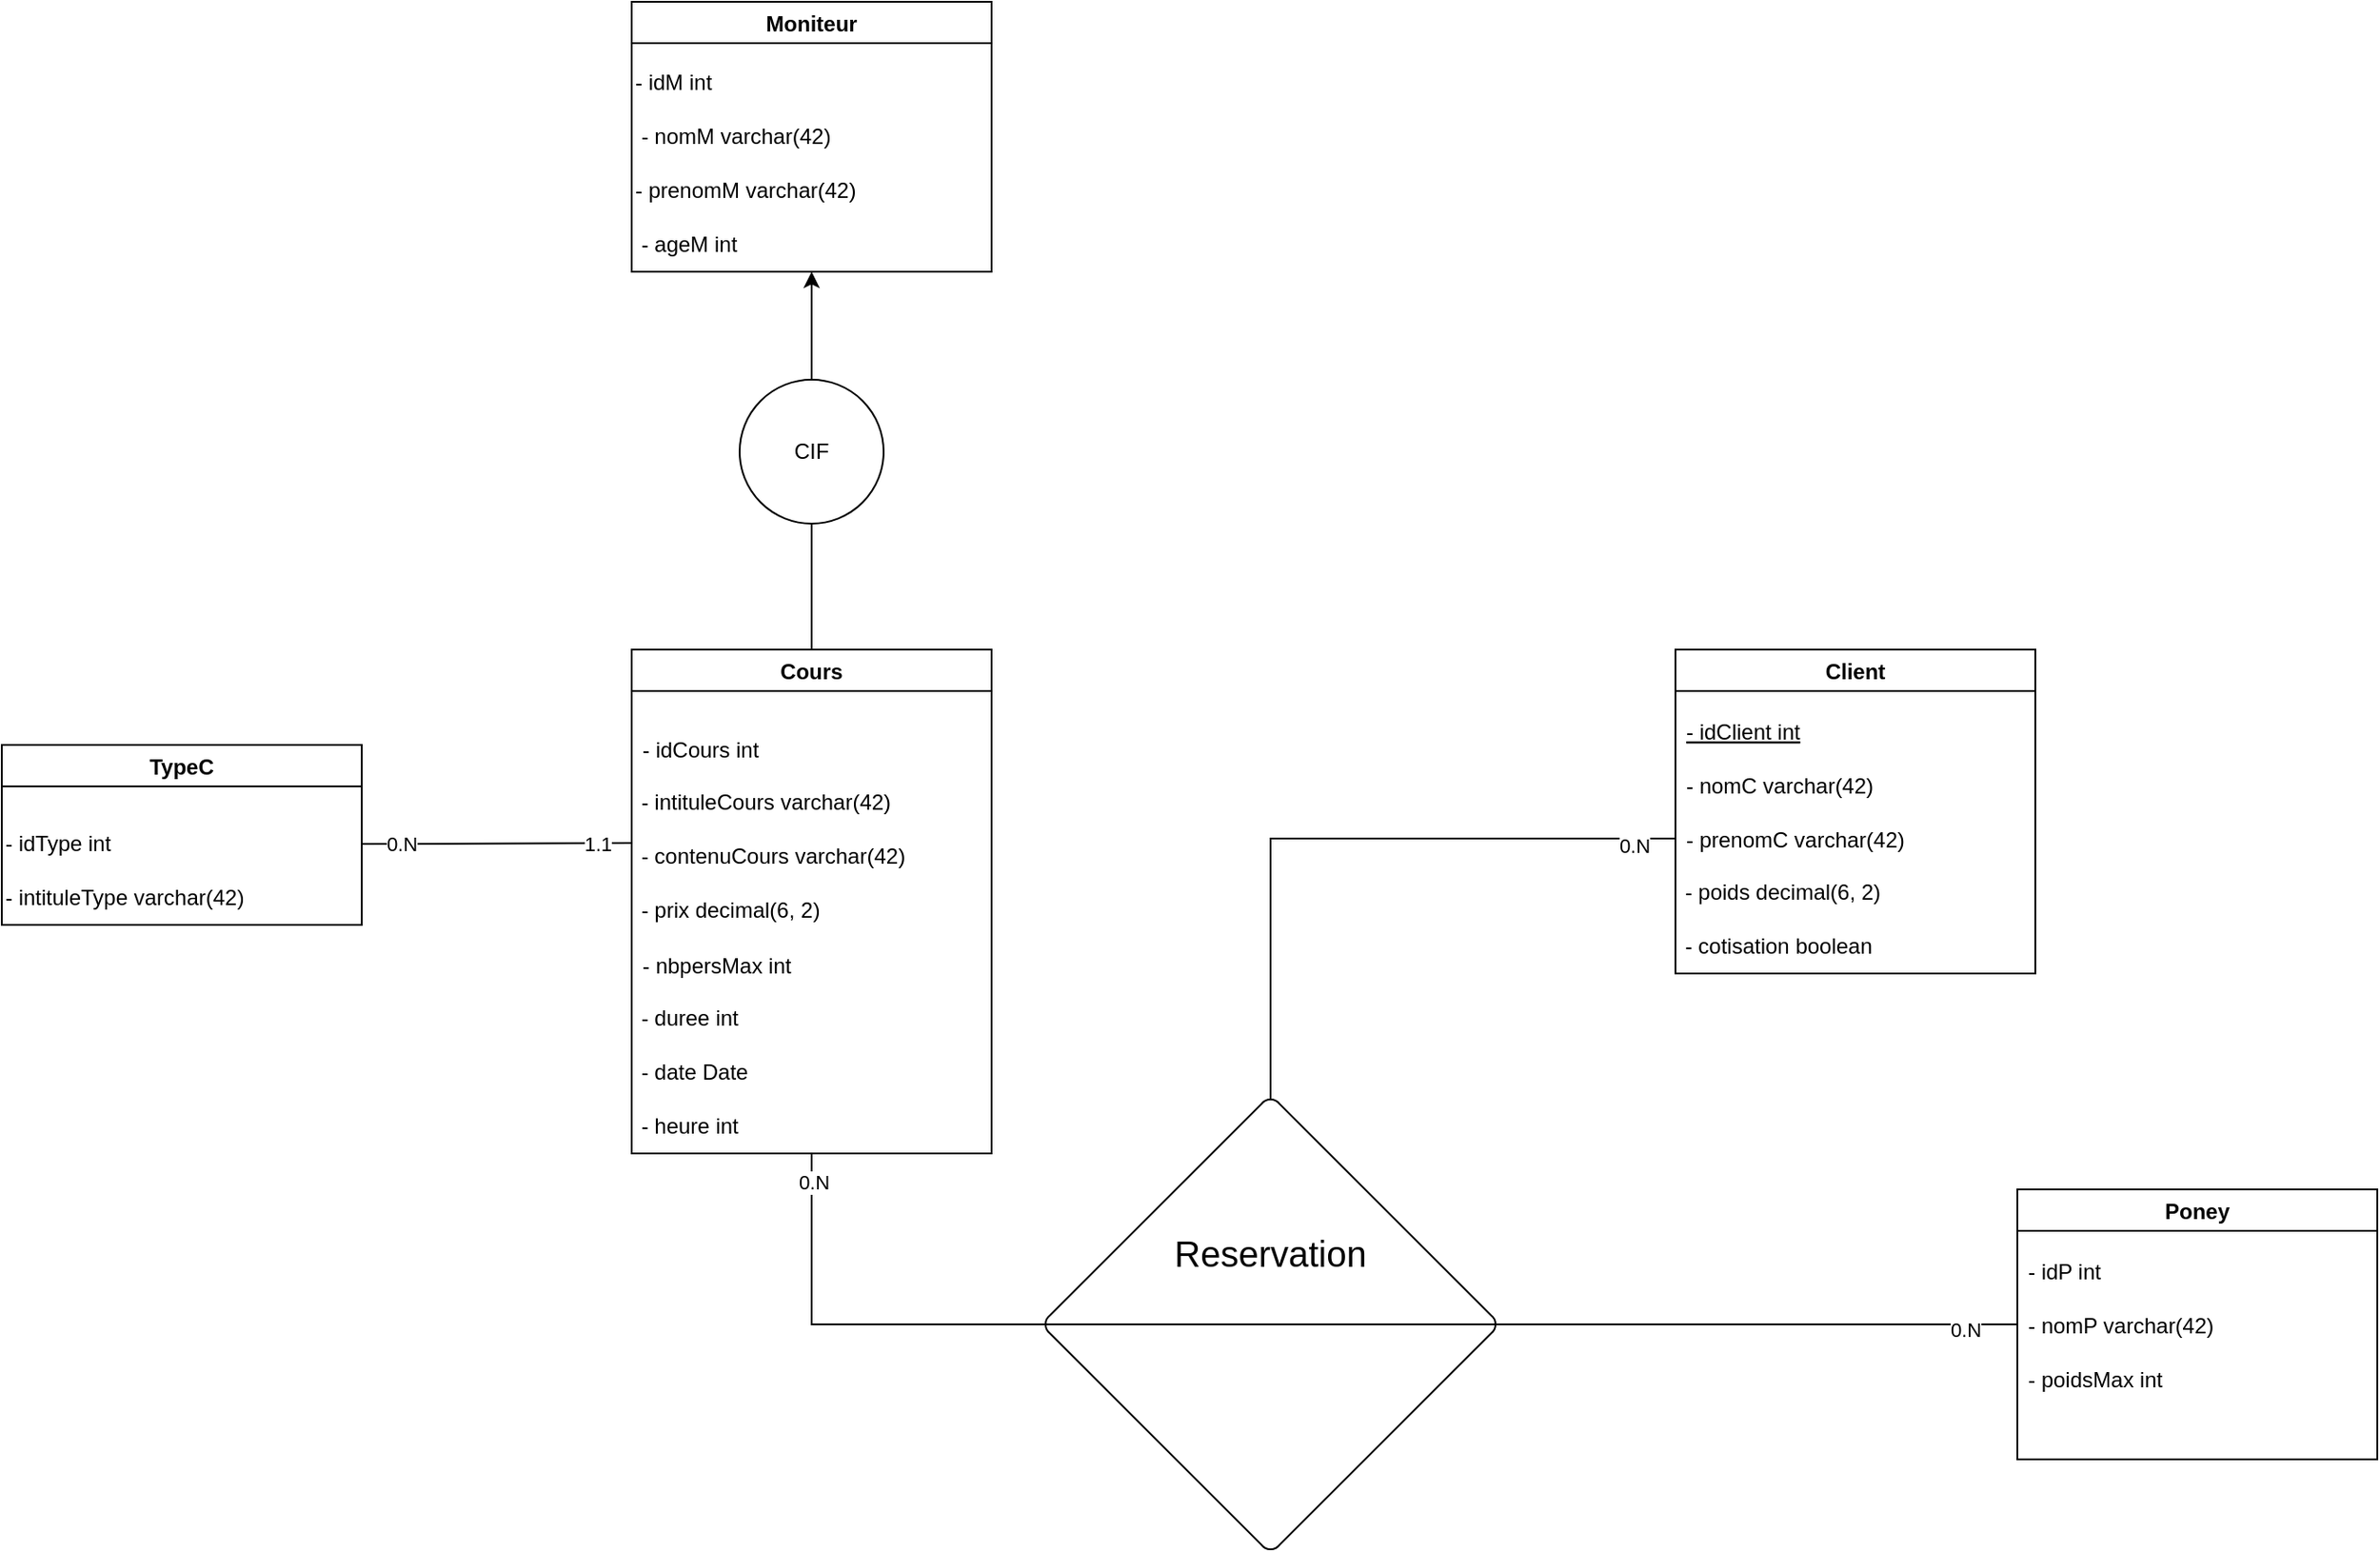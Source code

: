 <mxfile version="20.0.1" type="device"><diagram id="-bpUp3RMcUGN7R0gNwft" name="Page-1"><mxGraphModel dx="3015" dy="2397" grid="1" gridSize="10" guides="1" tooltips="1" connect="1" arrows="1" fold="1" page="1" pageScale="1" pageWidth="827" pageHeight="1169" math="0" shadow="0"><root><mxCell id="0"/><mxCell id="1" parent="0"/><mxCell id="wmqCHh-GMtjc8R4EGa_m-6" value="Client" style="swimlane;startSize=23;" parent="1" vertex="1"><mxGeometry x="240" y="100" width="200" height="180" as="geometry"/></mxCell><mxCell id="wmqCHh-GMtjc8R4EGa_m-2" value="- idClient int" style="text;strokeColor=none;fillColor=none;align=left;verticalAlign=middle;spacingLeft=4;spacingRight=4;overflow=hidden;points=[[0,0.5],[1,0.5]];portConstraint=eastwest;rotatable=0;fontStyle=4" parent="wmqCHh-GMtjc8R4EGa_m-6" vertex="1"><mxGeometry y="30" width="200" height="30" as="geometry"/></mxCell><mxCell id="wmqCHh-GMtjc8R4EGa_m-3" value="- nomC varchar(42)" style="text;strokeColor=none;fillColor=none;align=left;verticalAlign=middle;spacingLeft=4;spacingRight=4;overflow=hidden;points=[[0,0.5],[1,0.5]];portConstraint=eastwest;rotatable=0;" parent="wmqCHh-GMtjc8R4EGa_m-6" vertex="1"><mxGeometry y="60" width="200" height="30" as="geometry"/></mxCell><mxCell id="wmqCHh-GMtjc8R4EGa_m-4" value="- prenomC varchar(42)" style="text;strokeColor=none;fillColor=none;align=left;verticalAlign=middle;spacingLeft=4;spacingRight=4;overflow=hidden;points=[[0,0.5],[1,0.5]];portConstraint=eastwest;rotatable=0;" parent="wmqCHh-GMtjc8R4EGa_m-6" vertex="1"><mxGeometry y="90" width="200" height="30" as="geometry"/></mxCell><mxCell id="dXyzGHUVRiULyns2RA4B-6" value="&amp;nbsp;- poids decimal(6, 2)" style="text;html=1;strokeColor=none;fillColor=none;align=left;verticalAlign=middle;whiteSpace=wrap;rounded=0;" parent="wmqCHh-GMtjc8R4EGa_m-6" vertex="1"><mxGeometry y="120" width="200" height="30" as="geometry"/></mxCell><mxCell id="dXyzGHUVRiULyns2RA4B-7" value="&amp;nbsp;- cotisation boolean" style="text;html=1;strokeColor=none;fillColor=none;align=left;verticalAlign=middle;whiteSpace=wrap;rounded=0;" parent="wmqCHh-GMtjc8R4EGa_m-6" vertex="1"><mxGeometry y="150" width="200" height="30" as="geometry"/></mxCell><mxCell id="wmqCHh-GMtjc8R4EGa_m-17" value="Poney" style="swimlane;" parent="1" vertex="1"><mxGeometry x="430" y="400" width="200" height="150" as="geometry"/></mxCell><mxCell id="wmqCHh-GMtjc8R4EGa_m-18" value="- idP int" style="text;strokeColor=none;fillColor=none;align=left;verticalAlign=middle;spacingLeft=4;spacingRight=4;overflow=hidden;points=[[0,0.5],[1,0.5]];portConstraint=eastwest;rotatable=0;" parent="wmqCHh-GMtjc8R4EGa_m-17" vertex="1"><mxGeometry y="30" width="200" height="30" as="geometry"/></mxCell><mxCell id="wmqCHh-GMtjc8R4EGa_m-19" value="- nomP varchar(42)" style="text;strokeColor=none;fillColor=none;align=left;verticalAlign=middle;spacingLeft=4;spacingRight=4;overflow=hidden;points=[[0,0.5],[1,0.5]];portConstraint=eastwest;rotatable=0;" parent="wmqCHh-GMtjc8R4EGa_m-17" vertex="1"><mxGeometry y="60" width="200" height="30" as="geometry"/></mxCell><mxCell id="wmqCHh-GMtjc8R4EGa_m-20" value="- poidsMax int" style="text;strokeColor=none;fillColor=none;align=left;verticalAlign=middle;spacingLeft=4;spacingRight=4;overflow=hidden;points=[[0,0.5],[1,0.5]];portConstraint=eastwest;rotatable=0;" parent="wmqCHh-GMtjc8R4EGa_m-17" vertex="1"><mxGeometry y="90" width="200" height="30" as="geometry"/></mxCell><mxCell id="wmqCHh-GMtjc8R4EGa_m-33" value="" style="verticalLabelPosition=bottom;verticalAlign=top;html=1;shape=mxgraph.flowchart.sort;" parent="1" vertex="1"><mxGeometry x="-110" y="350" width="250" height="250" as="geometry"/></mxCell><mxCell id="wmqCHh-GMtjc8R4EGa_m-35" value="Reservation" style="text;html=1;strokeColor=none;fillColor=none;align=center;verticalAlign=middle;whiteSpace=wrap;rounded=0;fontSize=20;" parent="1" vertex="1"><mxGeometry x="-60" y="410" width="150" height="50" as="geometry"/></mxCell><mxCell id="wmqCHh-GMtjc8R4EGa_m-36" value="Cours" style="swimlane;fontSize=12;" parent="1" vertex="1"><mxGeometry x="-340" y="100" width="200" height="280" as="geometry"/></mxCell><mxCell id="wmqCHh-GMtjc8R4EGa_m-37" value="- idCours int" style="text;strokeColor=none;fillColor=none;align=left;verticalAlign=middle;spacingLeft=4;spacingRight=4;overflow=hidden;points=[[0,0.5],[1,0.5]];portConstraint=eastwest;rotatable=0;" parent="wmqCHh-GMtjc8R4EGa_m-36" vertex="1"><mxGeometry y="40" width="200" height="30" as="geometry"/></mxCell><mxCell id="wmqCHh-GMtjc8R4EGa_m-38" value="- nbpersMax int" style="text;strokeColor=none;fillColor=none;align=left;verticalAlign=middle;spacingLeft=4;spacingRight=4;overflow=hidden;points=[[0,0.5],[1,0.5]];portConstraint=eastwest;rotatable=0;" parent="wmqCHh-GMtjc8R4EGa_m-36" vertex="1"><mxGeometry y="160" width="200" height="30" as="geometry"/></mxCell><mxCell id="dXyzGHUVRiULyns2RA4B-4" value="&amp;nbsp;- contenuCours varchar(42)" style="text;html=1;strokeColor=none;fillColor=none;align=left;verticalAlign=middle;whiteSpace=wrap;rounded=0;" parent="wmqCHh-GMtjc8R4EGa_m-36" vertex="1"><mxGeometry y="100" width="200" height="30" as="geometry"/></mxCell><mxCell id="dXyzGHUVRiULyns2RA4B-20" value="&amp;nbsp;- prix decimal(6, 2)" style="text;html=1;strokeColor=none;fillColor=none;align=left;verticalAlign=middle;whiteSpace=wrap;rounded=0;" parent="wmqCHh-GMtjc8R4EGa_m-36" vertex="1"><mxGeometry y="130" width="200" height="30" as="geometry"/></mxCell><mxCell id="GooXUN_MO8Fv5NxpzEZU-1" value="&amp;nbsp;- intituleCours varchar(42)" style="text;html=1;strokeColor=none;fillColor=none;align=left;verticalAlign=middle;whiteSpace=wrap;rounded=0;" vertex="1" parent="wmqCHh-GMtjc8R4EGa_m-36"><mxGeometry y="70" width="200" height="30" as="geometry"/></mxCell><mxCell id="GooXUN_MO8Fv5NxpzEZU-2" value="&amp;nbsp;- duree int" style="text;html=1;strokeColor=none;fillColor=none;align=left;verticalAlign=middle;whiteSpace=wrap;rounded=0;" vertex="1" parent="wmqCHh-GMtjc8R4EGa_m-36"><mxGeometry y="190" width="200" height="30" as="geometry"/></mxCell><mxCell id="GooXUN_MO8Fv5NxpzEZU-3" value="&amp;nbsp;- date Date" style="text;html=1;strokeColor=none;fillColor=none;align=left;verticalAlign=middle;whiteSpace=wrap;rounded=0;" vertex="1" parent="wmqCHh-GMtjc8R4EGa_m-36"><mxGeometry y="220" width="200" height="30" as="geometry"/></mxCell><mxCell id="GooXUN_MO8Fv5NxpzEZU-4" value="&amp;nbsp;- heure&amp;nbsp;int" style="text;html=1;strokeColor=none;fillColor=none;align=left;verticalAlign=middle;whiteSpace=wrap;rounded=0;" vertex="1" parent="wmqCHh-GMtjc8R4EGa_m-36"><mxGeometry y="250" width="200" height="30" as="geometry"/></mxCell><mxCell id="dXyzGHUVRiULyns2RA4B-1" value="TypeC" style="swimlane;" parent="1" vertex="1"><mxGeometry x="-690" y="153" width="200" height="100" as="geometry"/></mxCell><mxCell id="dXyzGHUVRiULyns2RA4B-2" value="- idType int" style="text;html=1;strokeColor=none;fillColor=none;align=left;verticalAlign=middle;whiteSpace=wrap;rounded=0;" parent="dXyzGHUVRiULyns2RA4B-1" vertex="1"><mxGeometry y="40" width="200" height="30" as="geometry"/></mxCell><mxCell id="dXyzGHUVRiULyns2RA4B-3" value="- intituleType varchar(42)" style="text;html=1;strokeColor=none;fillColor=none;align=left;verticalAlign=middle;whiteSpace=wrap;rounded=0;" parent="dXyzGHUVRiULyns2RA4B-1" vertex="1"><mxGeometry y="70" width="200" height="30" as="geometry"/></mxCell><mxCell id="dXyzGHUVRiULyns2RA4B-5" value="" style="endArrow=none;html=1;rounded=0;exitX=1;exitY=0.5;exitDx=0;exitDy=0;entryX=0;entryY=0.25;entryDx=0;entryDy=0;" parent="1" source="dXyzGHUVRiULyns2RA4B-2" target="dXyzGHUVRiULyns2RA4B-4" edge="1"><mxGeometry width="50" height="50" relative="1" as="geometry"><mxPoint x="-340" y="210" as="sourcePoint"/><mxPoint x="-290" y="160" as="targetPoint"/></mxGeometry></mxCell><mxCell id="dXyzGHUVRiULyns2RA4B-33" value="0.N" style="edgeLabel;html=1;align=center;verticalAlign=middle;resizable=0;points=[];" parent="dXyzGHUVRiULyns2RA4B-5" vertex="1" connectable="0"><mxGeometry x="-0.726" relative="1" as="geometry"><mxPoint x="1" as="offset"/></mxGeometry></mxCell><mxCell id="dXyzGHUVRiULyns2RA4B-34" value="1.1" style="edgeLabel;html=1;align=center;verticalAlign=middle;resizable=0;points=[];" parent="dXyzGHUVRiULyns2RA4B-5" vertex="1" connectable="0"><mxGeometry x="0.733" relative="1" as="geometry"><mxPoint x="1" as="offset"/></mxGeometry></mxCell><mxCell id="dXyzGHUVRiULyns2RA4B-8" value="Moniteur" style="swimlane;" parent="1" vertex="1"><mxGeometry x="-340" y="-260" width="200" height="150" as="geometry"/></mxCell><mxCell id="dXyzGHUVRiULyns2RA4B-9" value="- idM int" style="text;html=1;strokeColor=none;fillColor=none;align=left;verticalAlign=middle;whiteSpace=wrap;rounded=0;" parent="dXyzGHUVRiULyns2RA4B-8" vertex="1"><mxGeometry y="30" width="200" height="30" as="geometry"/></mxCell><mxCell id="dXyzGHUVRiULyns2RA4B-10" value="&amp;nbsp;- nomM varchar(42)" style="text;html=1;strokeColor=none;fillColor=none;align=left;verticalAlign=middle;whiteSpace=wrap;rounded=0;" parent="dXyzGHUVRiULyns2RA4B-8" vertex="1"><mxGeometry y="60" width="200" height="30" as="geometry"/></mxCell><mxCell id="dXyzGHUVRiULyns2RA4B-11" value="- prenomM varchar(42)" style="text;html=1;strokeColor=none;fillColor=none;align=left;verticalAlign=middle;whiteSpace=wrap;rounded=0;" parent="dXyzGHUVRiULyns2RA4B-8" vertex="1"><mxGeometry y="90" width="200" height="30" as="geometry"/></mxCell><mxCell id="dXyzGHUVRiULyns2RA4B-13" value="&amp;nbsp;- ageM int" style="text;html=1;strokeColor=none;fillColor=none;align=left;verticalAlign=middle;whiteSpace=wrap;rounded=0;" parent="dXyzGHUVRiULyns2RA4B-8" vertex="1"><mxGeometry y="120" width="200" height="30" as="geometry"/></mxCell><mxCell id="dXyzGHUVRiULyns2RA4B-14" value="CIF" style="ellipse;whiteSpace=wrap;html=1;aspect=fixed;" parent="1" vertex="1"><mxGeometry x="-280" y="-50" width="80" height="80" as="geometry"/></mxCell><mxCell id="dXyzGHUVRiULyns2RA4B-15" value="" style="endArrow=classic;html=1;rounded=0;entryX=0.5;entryY=1;entryDx=0;entryDy=0;exitX=0.5;exitY=0;exitDx=0;exitDy=0;" parent="1" source="dXyzGHUVRiULyns2RA4B-14" target="dXyzGHUVRiULyns2RA4B-13" edge="1"><mxGeometry width="50" height="50" relative="1" as="geometry"><mxPoint x="-100" y="130" as="sourcePoint"/><mxPoint x="-50" y="80" as="targetPoint"/></mxGeometry></mxCell><mxCell id="dXyzGHUVRiULyns2RA4B-17" value="" style="endArrow=none;html=1;rounded=0;entryX=0.5;entryY=1;entryDx=0;entryDy=0;exitX=0.5;exitY=0;exitDx=0;exitDy=0;" parent="1" source="wmqCHh-GMtjc8R4EGa_m-36" target="dXyzGHUVRiULyns2RA4B-14" edge="1"><mxGeometry width="50" height="50" relative="1" as="geometry"><mxPoint x="-100" y="130" as="sourcePoint"/><mxPoint x="-50" y="80" as="targetPoint"/></mxGeometry></mxCell><mxCell id="dXyzGHUVRiULyns2RA4B-25" value="" style="endArrow=none;html=1;rounded=0;entryX=0;entryY=0.5;entryDx=0;entryDy=0;entryPerimeter=0;exitX=0.5;exitY=1;exitDx=0;exitDy=0;" parent="1" target="wmqCHh-GMtjc8R4EGa_m-33" edge="1" source="wmqCHh-GMtjc8R4EGa_m-36"><mxGeometry width="50" height="50" relative="1" as="geometry"><mxPoint x="-240" y="400" as="sourcePoint"/><mxPoint x="-110" y="480" as="targetPoint"/><Array as="points"><mxPoint x="-240" y="475"/></Array></mxGeometry></mxCell><mxCell id="dXyzGHUVRiULyns2RA4B-32" value="0.N" style="edgeLabel;html=1;align=center;verticalAlign=middle;resizable=0;points=[];" parent="dXyzGHUVRiULyns2RA4B-25" vertex="1" connectable="0"><mxGeometry x="-0.858" y="1" relative="1" as="geometry"><mxPoint as="offset"/></mxGeometry></mxCell><mxCell id="dXyzGHUVRiULyns2RA4B-26" value="" style="endArrow=none;html=1;rounded=0;entryX=0.5;entryY=0;entryDx=0;entryDy=0;entryPerimeter=0;exitX=0;exitY=0.5;exitDx=0;exitDy=0;" parent="1" source="wmqCHh-GMtjc8R4EGa_m-4" target="wmqCHh-GMtjc8R4EGa_m-33" edge="1"><mxGeometry width="50" height="50" relative="1" as="geometry"><mxPoint x="-100" y="620" as="sourcePoint"/><mxPoint x="-50" y="570" as="targetPoint"/><Array as="points"><mxPoint x="15" y="205"/></Array></mxGeometry></mxCell><mxCell id="dXyzGHUVRiULyns2RA4B-28" value="0.N" style="edgeLabel;html=1;align=center;verticalAlign=middle;resizable=0;points=[];" parent="dXyzGHUVRiULyns2RA4B-26" vertex="1" connectable="0"><mxGeometry x="-0.873" y="4" relative="1" as="geometry"><mxPoint as="offset"/></mxGeometry></mxCell><mxCell id="dXyzGHUVRiULyns2RA4B-27" value="" style="endArrow=none;html=1;rounded=0;entryX=1;entryY=0.5;entryDx=0;entryDy=0;entryPerimeter=0;exitX=0;exitY=0.5;exitDx=0;exitDy=0;" parent="1" source="wmqCHh-GMtjc8R4EGa_m-19" target="wmqCHh-GMtjc8R4EGa_m-33" edge="1"><mxGeometry width="50" height="50" relative="1" as="geometry"><mxPoint x="-100" y="620" as="sourcePoint"/><mxPoint x="-50" y="570" as="targetPoint"/></mxGeometry></mxCell><mxCell id="dXyzGHUVRiULyns2RA4B-29" value="0.N" style="edgeLabel;html=1;align=center;verticalAlign=middle;resizable=0;points=[];" parent="dXyzGHUVRiULyns2RA4B-27" vertex="1" connectable="0"><mxGeometry x="-0.793" y="3" relative="1" as="geometry"><mxPoint x="1" as="offset"/></mxGeometry></mxCell></root></mxGraphModel></diagram></mxfile>